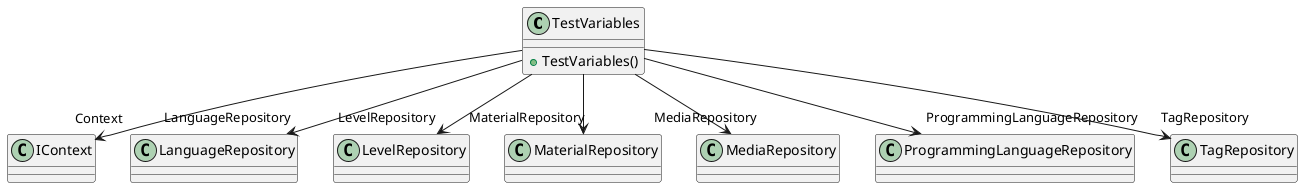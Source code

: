 @startuml
class TestVariables {
    + TestVariables()
}
TestVariables --> "Context" IContext
TestVariables --> "LanguageRepository" LanguageRepository
TestVariables --> "LevelRepository" LevelRepository
TestVariables --> "MaterialRepository" MaterialRepository
TestVariables --> "MediaRepository" MediaRepository
TestVariables --> "ProgrammingLanguageRepository" ProgrammingLanguageRepository
TestVariables --> "TagRepository" TagRepository
@enduml
